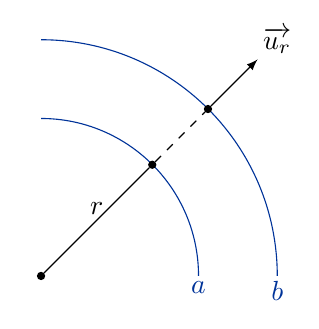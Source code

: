 %% document-wide tikz options and styles

\tikzset{%
  >=latex, % option for nice arrows
  inner sep=0pt,%
  outer sep=2pt,%
  mark coordinate/.style={inner sep=0pt,outer sep=0pt,minimum size=3pt,
    fill=black,circle}%
}
\begin{tikzpicture}
  \sf
  \definecolor{red}{RGB}{221,42,43}
  \definecolor{green}{RGB}{105,182,40}
  \definecolor{blue}{RGB}{0,51,153}
  \definecolor{orange}{RGB}{192,128,64}
  \definecolor{gray}{RGB}{107,108,110}

  %% some definitions

  \def\R{2.5} % sphere radius

  \draw[blue] (0.8*\R,0) node[below] {$a$} arc(0:90:0.8*\R);
  \draw[blue] (1.2*\R,0) node[below] {$b$} arc(0:90:1.2*\R);

  %% characteristic points
  \coordinate[mark coordinate] (O) at (0,0);
  \coordinate[mark coordinate] (M) at (0.565*\R,0.565*\R);
  \coordinate[mark coordinate] (N) at (0.848*\R,0.848*\R);


  %% draw lines and put labels
  \draw (O) -- (M) node [above,midway] {$r$};
  \draw[dashed] (M) -- (N);
  \draw[->] (N) -- (1.1*\R,1.1*\R) node[above right] {$\overrightarrow{u_r}$};

\end{tikzpicture}
